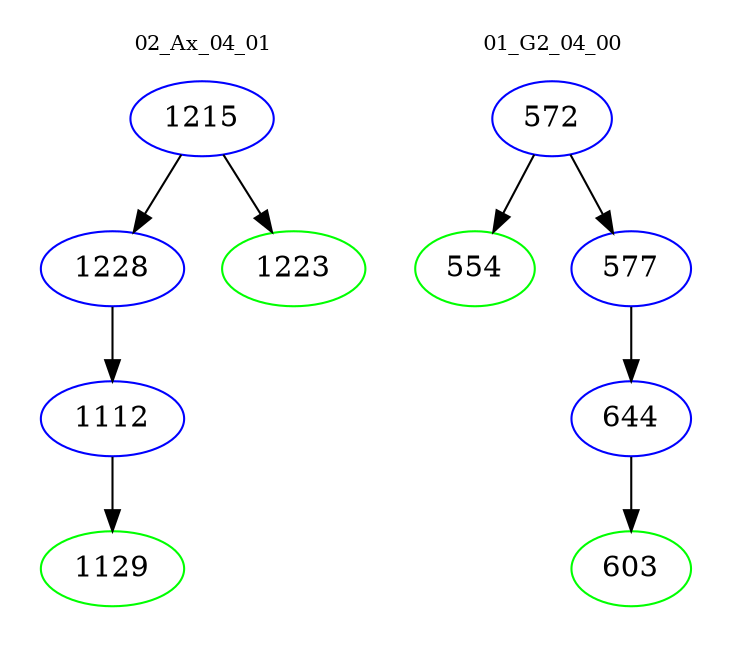 digraph{
subgraph cluster_0 {
color = white
label = "02_Ax_04_01";
fontsize=10;
T0_1215 [label="1215", color="blue"]
T0_1215 -> T0_1228 [color="black"]
T0_1228 [label="1228", color="blue"]
T0_1228 -> T0_1112 [color="black"]
T0_1112 [label="1112", color="blue"]
T0_1112 -> T0_1129 [color="black"]
T0_1129 [label="1129", color="green"]
T0_1215 -> T0_1223 [color="black"]
T0_1223 [label="1223", color="green"]
}
subgraph cluster_1 {
color = white
label = "01_G2_04_00";
fontsize=10;
T1_572 [label="572", color="blue"]
T1_572 -> T1_554 [color="black"]
T1_554 [label="554", color="green"]
T1_572 -> T1_577 [color="black"]
T1_577 [label="577", color="blue"]
T1_577 -> T1_644 [color="black"]
T1_644 [label="644", color="blue"]
T1_644 -> T1_603 [color="black"]
T1_603 [label="603", color="green"]
}
}
